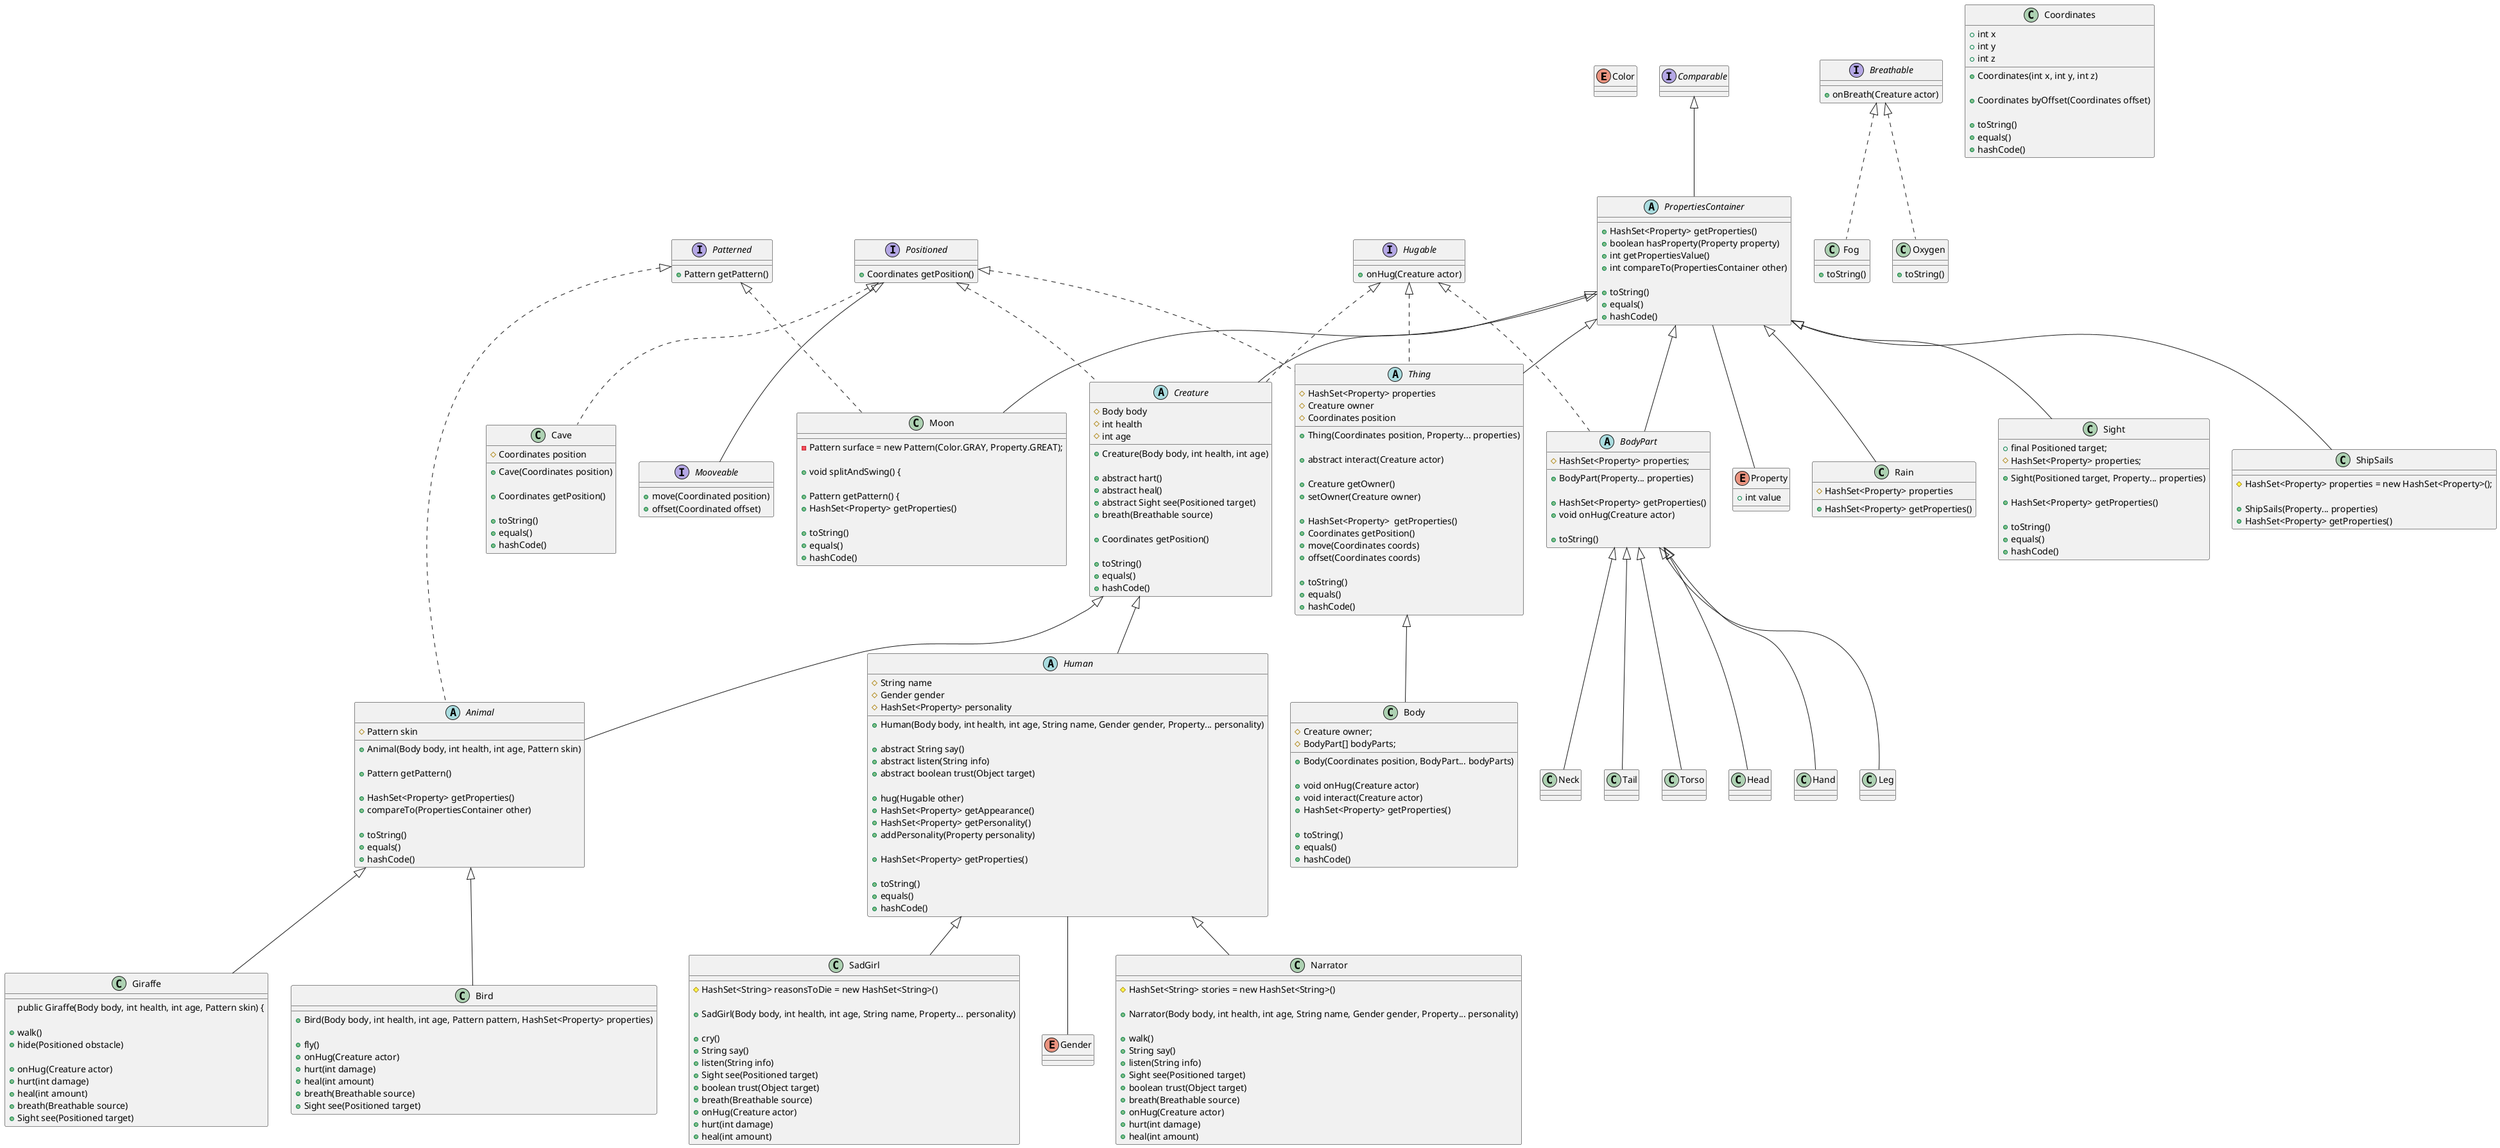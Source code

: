 @startuml Classes Model

' ' package enums {
    enum Color {}
    enum Gender {}
    enum Property {
        + int value
    }
' }

interface Comparable

' ' package interfaces {
    interface Breathable {
        + onBreath(Creature actor)
    }

    interface Hugable {
        + onHug(Creature actor)
    }

    interface Patterned {
        + Pattern getPattern()
    }

    interface Positioned {
        + Coordinates getPosition()
    }

    interface Mooveable extends Positioned {
        + move(Coordinated position)
        + offset(Coordinated offset)
    }

' }

' package abc {
    PropertiesContainer -- Property
    abstract class PropertiesContainer extends Comparable {
        + HashSet<Property> getProperties()
        + boolean hasProperty(Property property)
        + int getPropertiesValue()
        + int compareTo(PropertiesContainer other)

        + toString()
        + equals()
        + hashCode()
    }    

    abstract class Creature extends PropertiesContainer implements Positioned, Hugable {
        # Body body
        # int health
        # int age

        + Creature(Body body, int health, int age)

        + abstract hart()
        + abstract heal()
        + abstract Sight see(Positioned target)
        + breath(Breathable source)

        + Coordinates getPosition()

        + toString()
        + equals()
        + hashCode()
    }

    abstract class Thing extends PropertiesContainer implements Positioned, Hugable {
        # HashSet<Property> properties
        # Creature owner
        # Coordinates position

        + Thing(Coordinates position, Property... properties)

        + abstract interact(Creature actor)

        + Creature getOwner()
        + setOwner(Creature owner)

        + HashSet<Property>  getProperties()
        + Coordinates getPosition()
        + move(Coordinates coords)
        + offset(Coordinates coords)

        + toString()
        + equals()
        + hashCode()
    }

    Human -- Gender
    abstract class Human extends Creature {
        # String name
        # Gender gender
        # HashSet<Property> personality

        + Human(Body body, int health, int age, String name, Gender gender, Property... personality)

        + abstract String say()
        + abstract listen(String info)
        + abstract boolean trust(Object target)

        + hug(Hugable other) 
        + HashSet<Property> getAppearance()
        + HashSet<Property> getPersonality()
        + addPersonality(Property personality)

        + HashSet<Property> getProperties()

        + toString()
        + equals()
        + hashCode()
    }

    abstract class Animal extends Creature implements Patterned {
        # Pattern skin

        + Animal(Body body, int health, int age, Pattern skin)

        + Pattern getPattern()

        + HashSet<Property> getProperties()
        + compareTo(PropertiesContainer other)

        + toString()
        + equals()
        + hashCode()
    }

    abstract BodyPart extends PropertiesContainer implements Hugable{
        # HashSet<Property> properties;    

        + BodyPart(Property... properties)

        + HashSet<Property> getProperties()
        + void onHug(Creature actor)

        + toString()
    }
' }

' package classes {
    ' package bodyparts {
        class Head extends BodyPart {}
        class Hand extends BodyPart {}
        class Leg extends BodyPart {}
        class Neck extends BodyPart {}
        class Tail extends BodyPart {}
        class Torso extends BodyPart {}
    ' }

    class Body extends Thing {
        # Creature owner;
        # BodyPart[] bodyParts;
        
        + Body(Coordinates position, BodyPart... bodyParts)

        + void onHug(Creature actor)
        + void interact(Creature actor)
        + HashSet<Property> getProperties()

        + toString()
        + equals()
        + hashCode()
    }

    class Fog implements Breathable {
        + toString()
    }
    class Oxygen implements Breathable {
        +  toString()
    }

    class Narrator extends Human {
        # HashSet<String> stories = new HashSet<String>()

        + Narrator(Body body, int health, int age, String name, Gender gender, Property... personality)
        
        + walk()
        + String say()
        + listen(String info)
        + Sight see(Positioned target)
        + boolean trust(Object target)
        + breath(Breathable source)
        + onHug(Creature actor)
        + hurt(int damage)
        + heal(int amount)
    }

    class SadGirl extends Human {
        # HashSet<String> reasonsToDie = new HashSet<String>()
        
        + SadGirl(Body body, int health, int age, String name, Property... personality)

        + cry()
        + String say()
        + listen(String info)
        + Sight see(Positioned target)
        + boolean trust(Object target)
        + breath(Breathable source)
        + onHug(Creature actor)
        + hurt(int damage)
        + heal(int amount)
    }

    class Giraffe extends Animal {
            public Giraffe(Body body, int health, int age, Pattern skin) {

            + walk() 
            + hide(Positioned obstacle) 
            
            + onHug(Creature actor) 
            + hurt(int damage) 
            + heal(int amount) 
            + breath(Breathable source)
            + Sight see(Positioned target) 
    }

    class Bird extends Animal {
        + Bird(Body body, int health, int age, Pattern pattern, HashSet<Property> properties)

        + fly()
        + onHug(Creature actor) 
        + hurt(int damage) 
        + heal(int amount) 
        + breath(Breathable source)
        + Sight see(Positioned target) 
    }

    class Rain extends PropertiesContainer {
        # HashSet<Property> properties

        + HashSet<Property> getProperties()
    }

    class Sight extends PropertiesContainer {
        + final Positioned target;
        # HashSet<Property> properties;

        + Sight(Positioned target, Property... properties)

        + HashSet<Property> getProperties()

        + toString()
        + equals()
        + hashCode()
    }

    class Moon extends PropertiesContainer implements Patterned {    
        - Pattern surface = new Pattern(Color.GRAY, Property.GREAT);

        + void splitAndSwing() {

        + Pattern getPattern() {
        + HashSet<Property> getProperties()
        
        + toString()
        + equals()
        + hashCode()
    }

    class ShipSails extends PropertiesContainer {
        # HashSet<Property> properties = new HashSet<Property>();
        
        + ShipSails(Property... properties) 
        + HashSet<Property> getProperties() 
    }

    class Cave implements Positioned {
        # Coordinates position  

        + Cave(Coordinates position)

        + Coordinates getPosition() 

        + toString()
        + equals()
        + hashCode()

        
    }

    class Coordinates {
        + int x
        + int y
        + int z

        + Coordinates(int x, int y, int z)
        
        + Coordinates byOffset(Coordinates offset)

        + toString()
        + equals()
        + hashCode()
    }
' }

@enduml